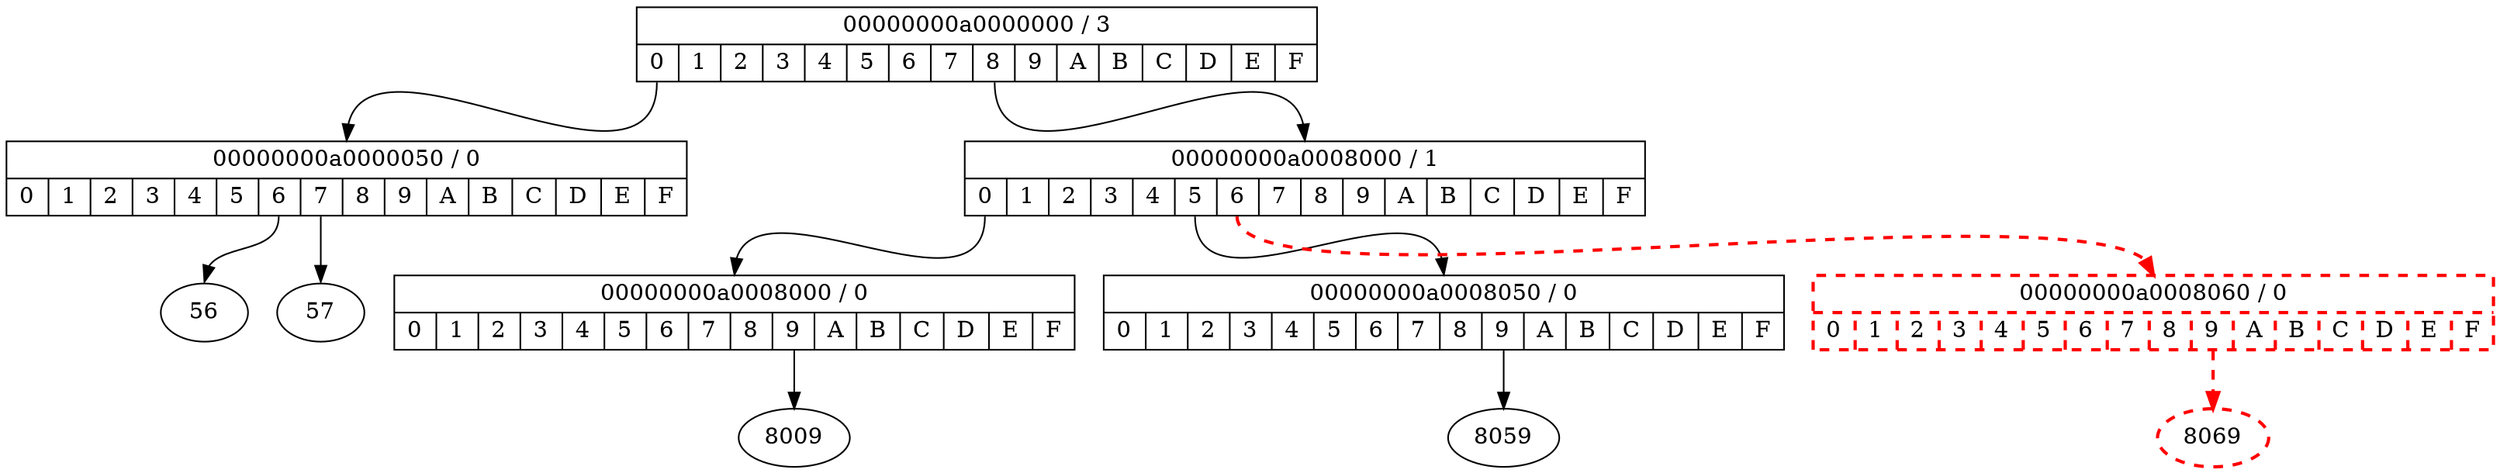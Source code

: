 digraph {
"80" [shape=record label="{00000000a0000000 / 3|{<0>0|<1>1|<2>2|<3>3|<4>4|<5>5|<6>6|<7>7|<8>8|<9>9|<A>A|<B>B|<C>C|<D>D|<E>E|<F>F}}"]
"80":"0":s->"40":n
"80":"8":s->"100":n
"40" [shape=record label="{00000000a0000050 / 0|{<0>0|<1>1|<2>2|<3>3|<4>4|<5>5|<6>6|<7>7|<8>8|<9>9|<A>A|<B>B|<C>C|<D>D|<E>E|<F>F}}"]
"40":"6":s->"56":n
"40":"7":s->"57":n
"100" [shape=record label="{00000000a0008000 / 1|{<0>0|<1>1|<2>2|<3>3|<4>4|<5>5|<6>6|<7>7|<8>8|<9>9|<A>A|<B>B|<C>C|<D>D|<E>E|<F>F}}"]
"100":"0":s->"c0":n
"100":"5":s->"140":n
"100":"6":s->"180":n [style=dashed penwidth=2 color=red]
"c0" [shape=record label="{00000000a0008000 / 0|{<0>0|<1>1|<2>2|<3>3|<4>4|<5>5|<6>6|<7>7|<8>8|<9>9|<A>A|<B>B|<C>C|<D>D|<E>E|<F>F}}"]
"c0":"9":s->"8009":n
"140" [shape=record label="{00000000a0008050 / 0|{<0>0|<1>1|<2>2|<3>3|<4>4|<5>5|<6>6|<7>7|<8>8|<9>9|<A>A|<B>B|<C>C|<D>D|<E>E|<F>F}}"]
"140":"9":s->"8059":n
"180" [style=dashed penwidth=2 color=red shape=record label="{00000000a0008060 / 0|{<0>0|<1>1|<2>2|<3>3|<4>4|<5>5|<6>6|<7>7|<8>8|<9>9|<A>A|<B>B|<C>C|<D>D|<E>E|<F>F}}"]
"180":"9":s->"8069":n [style=dashed penwidth=2 color=red]
"8069" [style=dashed penwidth=2 color=red]
}
